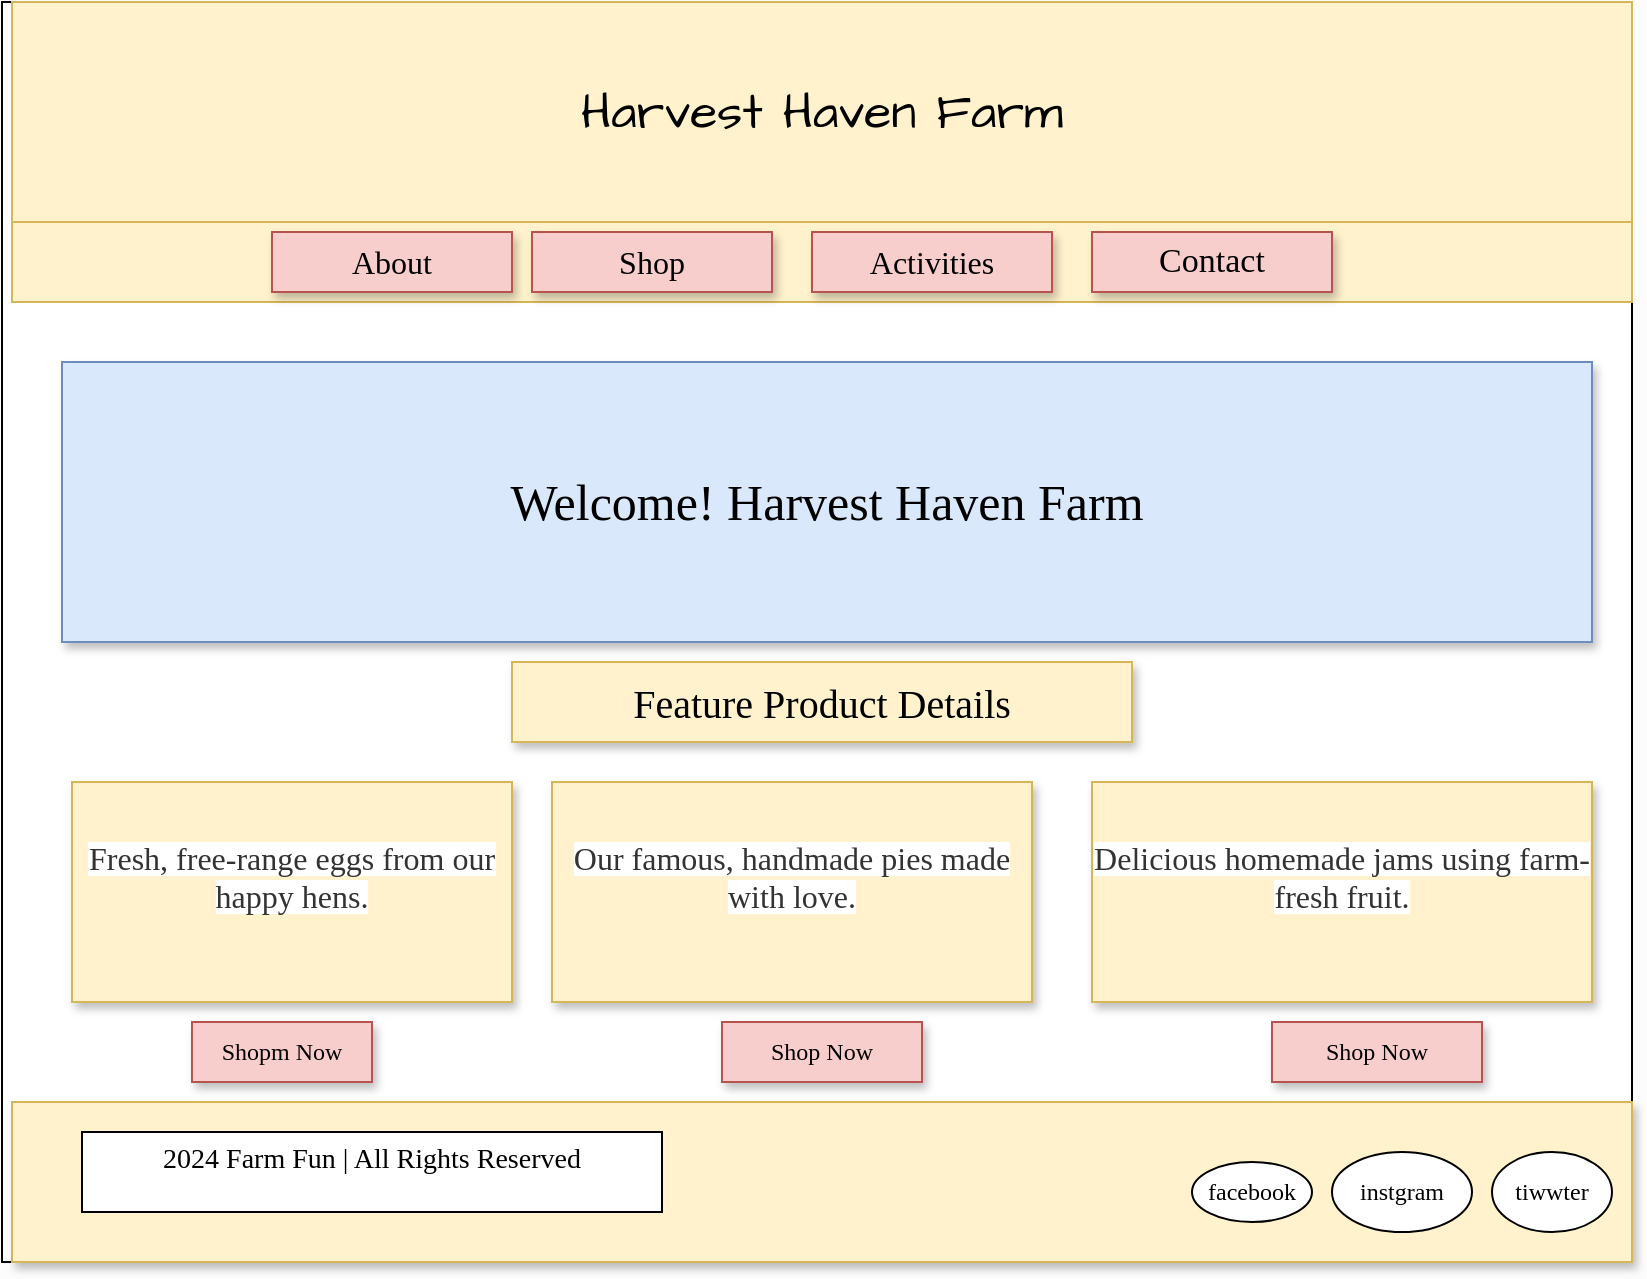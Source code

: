 <mxfile version="24.8.4" pages="4">
  <diagram name="Home_Page" id="fmbyX5czemfk-PiaFSsS">
    <mxGraphModel dx="1050" dy="1691" grid="1" gridSize="10" guides="1" tooltips="1" connect="1" arrows="1" fold="1" page="1" pageScale="1" pageWidth="827" pageHeight="1169" background="#fcfcfc" math="0" shadow="0">
      <root>
        <mxCell id="0" />
        <mxCell id="1" parent="0" />
        <mxCell id="stL2amJNzydux8UNaa-4-8" value="" style="rounded=0;whiteSpace=wrap;html=1;hachureGap=4;fontFamily=Architects Daughter;fontSource=https%3A%2F%2Ffonts.googleapis.com%2Fcss%3Ffamily%3DArchitects%2BDaughter;labelBackgroundColor=#bbeef2;labelBorderColor=default;textShadow=0;" parent="1" vertex="1">
          <mxGeometry x="5" y="-1150" width="815" height="630" as="geometry" />
        </mxCell>
        <mxCell id="stL2amJNzydux8UNaa-4-9" value="&lt;font style=&quot;font-size: 25px;&quot;&gt;Harvest Haven Farm&lt;/font&gt;" style="rounded=0;whiteSpace=wrap;html=1;hachureGap=4;fontFamily=Architects Daughter;fontSource=https%3A%2F%2Ffonts.googleapis.com%2Fcss%3Ffamily%3DArchitects%2BDaughter;fillColor=#fff2cc;strokeColor=#d6b656;" parent="1" vertex="1">
          <mxGeometry x="10" y="-1150" width="810" height="110" as="geometry" />
        </mxCell>
        <mxCell id="stL2amJNzydux8UNaa-4-10" value="" style="rounded=0;whiteSpace=wrap;html=1;hachureGap=4;fontFamily=Architects Daughter;fontSource=https%3A%2F%2Ffonts.googleapis.com%2Fcss%3Ffamily%3DArchitects%2BDaughter;fillColor=#fff2cc;strokeColor=#d6b656;" parent="1" vertex="1">
          <mxGeometry x="10" y="-1040" width="810" height="40" as="geometry" />
        </mxCell>
        <mxCell id="stL2amJNzydux8UNaa-4-11" value="&lt;font style=&quot;font-size: 16px;&quot;&gt;About&lt;/font&gt;" style="rounded=0;whiteSpace=wrap;html=1;hachureGap=4;fontFamily=Times New Roman;fillColor=#f8cecc;strokeColor=#b85450;shadow=1;" parent="1" vertex="1">
          <mxGeometry x="140" y="-1035" width="120" height="30" as="geometry" />
        </mxCell>
        <mxCell id="stL2amJNzydux8UNaa-4-12" value="&lt;font style=&quot;font-size: 16px;&quot;&gt;Shop&lt;/font&gt;" style="rounded=0;whiteSpace=wrap;html=1;hachureGap=4;fontFamily=Times New Roman;fillColor=#f8cecc;strokeColor=#b85450;shadow=1;" parent="1" vertex="1">
          <mxGeometry x="270" y="-1035" width="120" height="30" as="geometry" />
        </mxCell>
        <mxCell id="stL2amJNzydux8UNaa-4-13" value="&lt;font style=&quot;font-size: 16px;&quot;&gt;Activities&lt;/font&gt;" style="rounded=0;whiteSpace=wrap;html=1;hachureGap=4;fontFamily=Times New Roman;fillColor=#f8cecc;strokeColor=#b85450;shadow=1;" parent="1" vertex="1">
          <mxGeometry x="410" y="-1035" width="120" height="30" as="geometry" />
        </mxCell>
        <mxCell id="stL2amJNzydux8UNaa-4-15" value="&lt;font style=&quot;font-size: 17px;&quot;&gt;Contact&lt;/font&gt;" style="rounded=0;whiteSpace=wrap;html=1;hachureGap=4;fontFamily=Times New Roman;fillColor=#f8cecc;strokeColor=#b85450;shadow=1;" parent="1" vertex="1">
          <mxGeometry x="550" y="-1035" width="120" height="30" as="geometry" />
        </mxCell>
        <mxCell id="stL2amJNzydux8UNaa-4-16" value="&lt;font style=&quot;font-size: 25px;&quot;&gt;Welcome! Harvest Haven Farm&lt;/font&gt;" style="rounded=0;whiteSpace=wrap;html=1;hachureGap=4;fontFamily=Times New Roman;fillColor=#dae8fc;strokeColor=#6c8ebf;shadow=1;" parent="1" vertex="1">
          <mxGeometry x="35" y="-970" width="765" height="140" as="geometry" />
        </mxCell>
        <mxCell id="stL2amJNzydux8UNaa-4-17" value="&lt;font style=&quot;font-size: 20px;&quot;&gt;Feature Product Details&lt;/font&gt;" style="rounded=0;whiteSpace=wrap;html=1;hachureGap=4;fontFamily=Times New Roman;fillColor=#fff2cc;strokeColor=#d6b656;shadow=1;" parent="1" vertex="1">
          <mxGeometry x="260" y="-820" width="310" height="40" as="geometry" />
        </mxCell>
        <mxCell id="stL2amJNzydux8UNaa-4-18" value="&#xa;&lt;span style=&quot;color: rgb(51, 51, 51); font-size: 16px; font-style: normal; font-variant-ligatures: normal; font-variant-caps: normal; font-weight: 400; letter-spacing: normal; orphans: 2; text-align: center; text-indent: 0px; text-transform: none; widows: 2; word-spacing: 0px; -webkit-text-stroke-width: 0px; white-space: normal; background-color: rgb(255, 255, 255); text-decoration-thickness: initial; text-decoration-style: initial; text-decoration-color: initial; float: none; display: inline !important;&quot;&gt;Fresh, free-range eggs from our happy hens.&lt;/span&gt;&#xa;&#xa;" style="rounded=0;whiteSpace=wrap;html=1;hachureGap=4;fontFamily=Times New Roman;fillColor=#fff2cc;strokeColor=#d6b656;shadow=1;" parent="1" vertex="1">
          <mxGeometry x="40" y="-760" width="220" height="110" as="geometry" />
        </mxCell>
        <mxCell id="stL2amJNzydux8UNaa-4-19" value="&#xa;&lt;span style=&quot;color: rgb(51, 51, 51); font-size: 16px; font-style: normal; font-variant-ligatures: normal; font-variant-caps: normal; font-weight: 400; letter-spacing: normal; orphans: 2; text-align: center; text-indent: 0px; text-transform: none; widows: 2; word-spacing: 0px; -webkit-text-stroke-width: 0px; white-space: normal; background-color: rgb(255, 255, 255); text-decoration-thickness: initial; text-decoration-style: initial; text-decoration-color: initial; float: none; display: inline !important;&quot;&gt;Our famous, handmade pies made with love.&lt;/span&gt;&#xa;&#xa;" style="rounded=0;whiteSpace=wrap;html=1;hachureGap=4;fontFamily=Times New Roman;fillColor=#fff2cc;strokeColor=#d6b656;shadow=1;" parent="1" vertex="1">
          <mxGeometry x="280" y="-760" width="240" height="110" as="geometry" />
        </mxCell>
        <mxCell id="stL2amJNzydux8UNaa-4-20" value="&#xa;&lt;span style=&quot;color: rgb(51, 51, 51); font-size: 16px; font-style: normal; font-variant-ligatures: normal; font-variant-caps: normal; font-weight: 400; letter-spacing: normal; orphans: 2; text-align: center; text-indent: 0px; text-transform: none; widows: 2; word-spacing: 0px; -webkit-text-stroke-width: 0px; white-space: normal; background-color: rgb(255, 255, 255); text-decoration-thickness: initial; text-decoration-style: initial; text-decoration-color: initial; float: none; display: inline !important;&quot;&gt;Delicious homemade jams using farm-fresh fruit.&lt;/span&gt;&#xa;&#xa;" style="rounded=0;whiteSpace=wrap;html=1;hachureGap=4;fontFamily=Times New Roman;fillColor=#fff2cc;strokeColor=#d6b656;shadow=1;" parent="1" vertex="1">
          <mxGeometry x="550" y="-760" width="250" height="110" as="geometry" />
        </mxCell>
        <mxCell id="stL2amJNzydux8UNaa-4-21" value="Shopm Now" style="rounded=0;whiteSpace=wrap;html=1;hachureGap=4;fontFamily=Times New Roman;fillColor=#f8cecc;strokeColor=#b85450;shadow=1;" parent="1" vertex="1">
          <mxGeometry x="100" y="-640" width="90" height="30" as="geometry" />
        </mxCell>
        <mxCell id="stL2amJNzydux8UNaa-4-22" value="Shop Now" style="rounded=0;whiteSpace=wrap;html=1;hachureGap=4;fontFamily=Times New Roman;fillColor=#f8cecc;strokeColor=#b85450;shadow=1;" parent="1" vertex="1">
          <mxGeometry x="365" y="-640" width="100" height="30" as="geometry" />
        </mxCell>
        <mxCell id="stL2amJNzydux8UNaa-4-23" value="Shop Now" style="rounded=0;whiteSpace=wrap;html=1;hachureGap=4;fontFamily=Times New Roman;fillColor=#f8cecc;strokeColor=#b85450;shadow=1;" parent="1" vertex="1">
          <mxGeometry x="640" y="-640" width="105" height="30" as="geometry" />
        </mxCell>
        <mxCell id="stL2amJNzydux8UNaa-4-24" value="" style="rounded=0;whiteSpace=wrap;html=1;hachureGap=4;fontFamily=Architects Daughter;fontSource=https%3A%2F%2Ffonts.googleapis.com%2Fcss%3Ffamily%3DArchitects%2BDaughter;fillColor=#fff2cc;strokeColor=#d6b656;shadow=1;" parent="1" vertex="1">
          <mxGeometry x="10" y="-600" width="810" height="80" as="geometry" />
        </mxCell>
        <mxCell id="stL2amJNzydux8UNaa-4-25" value="&#xa;&lt;div style=&quot;color: rgb(0, 0, 0); background-color: rgb(255, 255, 255); font-weight: normal; font-size: 14px; line-height: 19px; white-space: pre;&quot;&gt;&lt;div&gt;&lt;span style=&quot;color: #000000;&quot;&gt;2024 Farm Fun | All Rights Reserved&lt;/span&gt;&lt;/div&gt;&lt;/div&gt;&#xa;&#xa;" style="rounded=0;whiteSpace=wrap;html=1;hachureGap=4;fontFamily=Times New Roman;" parent="1" vertex="1">
          <mxGeometry x="45" y="-585" width="290" height="40" as="geometry" />
        </mxCell>
        <mxCell id="stL2amJNzydux8UNaa-4-27" style="edgeStyle=orthogonalEdgeStyle;rounded=0;hachureGap=4;orthogonalLoop=1;jettySize=auto;html=1;exitX=0.5;exitY=1;exitDx=0;exitDy=0;fontFamily=Architects Daughter;fontSource=https%3A%2F%2Ffonts.googleapis.com%2Fcss%3Ffamily%3DArchitects%2BDaughter;" parent="1" source="stL2amJNzydux8UNaa-4-25" target="stL2amJNzydux8UNaa-4-25" edge="1">
          <mxGeometry relative="1" as="geometry" />
        </mxCell>
        <mxCell id="stL2amJNzydux8UNaa-4-29" value="facebook" style="ellipse;whiteSpace=wrap;html=1;rounded=0;hachureGap=4;fontFamily=Times New Roman;" parent="1" vertex="1">
          <mxGeometry x="600" y="-570" width="60" height="30" as="geometry" />
        </mxCell>
        <mxCell id="stL2amJNzydux8UNaa-4-30" value="instgram" style="ellipse;whiteSpace=wrap;html=1;rounded=0;hachureGap=4;fontFamily=Times New Roman;" parent="1" vertex="1">
          <mxGeometry x="670" y="-575" width="70" height="40" as="geometry" />
        </mxCell>
        <mxCell id="stL2amJNzydux8UNaa-4-31" value="tiwwter" style="ellipse;whiteSpace=wrap;html=1;rounded=0;hachureGap=4;fontFamily=Times New Roman;" parent="1" vertex="1">
          <mxGeometry x="750" y="-575" width="60" height="40" as="geometry" />
        </mxCell>
      </root>
    </mxGraphModel>
  </diagram>
  <diagram id="fo3j0X5MqCX0f6KBCO15" name="shop_Page">
    <mxGraphModel dx="3531" dy="1691" grid="1" gridSize="10" guides="1" tooltips="1" connect="1" arrows="1" fold="1" page="1" pageScale="1" pageWidth="827" pageHeight="1169" background="#FFFFFF" math="0" shadow="0">
      <root>
        <mxCell id="0" />
        <mxCell id="1" parent="0" />
        <mxCell id="8h6INSgTVHSgRxXgeTbt-1" value="" style="rounded=0;whiteSpace=wrap;html=1;hachureGap=4;fontFamily=Architects Daughter;fontSource=https%3A%2F%2Ffonts.googleapis.com%2Fcss%3Ffamily%3DArchitects%2BDaughter;labelBackgroundColor=none;labelBorderColor=none;textShadow=0;" parent="1" vertex="1">
          <mxGeometry x="-2475" y="-1163" width="815" height="640" as="geometry" />
        </mxCell>
        <mxCell id="8h6INSgTVHSgRxXgeTbt-2" value="&lt;font style=&quot;font-size: 25px;&quot;&gt;Harvest Haven Farm&lt;/font&gt;" style="rounded=0;whiteSpace=wrap;html=1;hachureGap=4;fontFamily=Times New Roman;labelBackgroundColor=none;fillColor=#fff2cc;strokeColor=#d6b656;shadow=1;" parent="1" vertex="1">
          <mxGeometry x="-2470" y="-1160" width="810" height="130" as="geometry" />
        </mxCell>
        <mxCell id="8h6INSgTVHSgRxXgeTbt-9" value="&lt;font style=&quot;font-size: 20px;&quot;&gt;Product Categories&lt;/font&gt;" style="rounded=0;whiteSpace=wrap;html=1;hachureGap=4;fontFamily=Times New Roman;labelBackgroundColor=none;fillColor=#d5e8d4;strokeColor=#82b366;shadow=1;" parent="1" vertex="1">
          <mxGeometry x="-2225" y="-970" width="310" height="40" as="geometry" />
        </mxCell>
        <mxCell id="8h6INSgTVHSgRxXgeTbt-10" value="&lt;div&gt;&lt;br&gt;&lt;/div&gt;&lt;div&gt;&lt;font&gt;Fresh Produce&lt;/font&gt;&lt;/div&gt;&lt;div style=&quot;font-size: 19px;&quot;&gt;Eggs, Vegetables&lt;/div&gt;" style="rounded=0;whiteSpace=wrap;html=1;hachureGap=4;fontFamily=Times New Roman;labelBackgroundColor=none;fillColor=#dae8fc;strokeColor=#6c8ebf;shadow=1;" parent="1" vertex="1">
          <mxGeometry x="-2430" y="-920" width="220" height="110" as="geometry" />
        </mxCell>
        <mxCell id="8h6INSgTVHSgRxXgeTbt-11" value="Dairy&lt;div style=&quot;font-size: 17px;&quot;&gt;Milk, Yogurt, Cheese&lt;/div&gt;" style="rounded=0;whiteSpace=wrap;html=1;hachureGap=4;fontFamily=Times New Roman;labelBackgroundColor=none;fillColor=#dae8fc;strokeColor=#6c8ebf;shadow=1;" parent="1" vertex="1">
          <mxGeometry x="-2190" y="-920" width="240" height="110" as="geometry" />
        </mxCell>
        <mxCell id="8h6INSgTVHSgRxXgeTbt-12" value="Baked Good&lt;div style=&quot;font-size: 18px;&quot;&gt;Bread,Cakes&lt;/div&gt;" style="rounded=0;whiteSpace=wrap;html=1;hachureGap=4;fontFamily=Times New Roman;labelBackgroundColor=none;fillColor=#dae8fc;strokeColor=#6c8ebf;shadow=1;" parent="1" vertex="1">
          <mxGeometry x="-1930" y="-920" width="250" height="110" as="geometry" />
        </mxCell>
        <mxCell id="8h6INSgTVHSgRxXgeTbt-16" value="" style="rounded=0;whiteSpace=wrap;html=1;hachureGap=4;fontFamily=Architects Daughter;fontSource=https%3A%2F%2Ffonts.googleapis.com%2Fcss%3Ffamily%3DArchitects%2BDaughter;labelBackgroundColor=none;fillColor=#fff2cc;strokeColor=#d6b656;glass=0;shadow=1;" parent="1" vertex="1">
          <mxGeometry x="-2470" y="-600" width="810" height="70" as="geometry" />
        </mxCell>
        <mxCell id="8h6INSgTVHSgRxXgeTbt-17" value="&#xa;&lt;div style=&quot;color: rgb(0, 0, 0); background-color: rgb(255, 255, 255); font-weight: normal; font-size: 14px; line-height: 19px; white-space: pre;&quot;&gt;&lt;div&gt;&lt;span style=&quot;color: #000000;&quot;&gt;2024 Farm Fun | All Rights Reserved&lt;/span&gt;&lt;/div&gt;&lt;/div&gt;&#xa;&#xa;" style="rounded=0;whiteSpace=wrap;html=1;hachureGap=4;fontFamily=Comic Sans MS;labelBackgroundColor=none;" parent="1" vertex="1">
          <mxGeometry x="-2450" y="-577.5" width="290" height="40" as="geometry" />
        </mxCell>
        <mxCell id="8h6INSgTVHSgRxXgeTbt-18" style="edgeStyle=orthogonalEdgeStyle;rounded=0;hachureGap=4;orthogonalLoop=1;jettySize=auto;html=1;exitX=0.5;exitY=1;exitDx=0;exitDy=0;fontFamily=Architects Daughter;fontSource=https%3A%2F%2Ffonts.googleapis.com%2Fcss%3Ffamily%3DArchitects%2BDaughter;labelBackgroundColor=none;fontColor=default;sketch=1;curveFitting=1;jiggle=2;" parent="1" source="8h6INSgTVHSgRxXgeTbt-17" target="8h6INSgTVHSgRxXgeTbt-17" edge="1">
          <mxGeometry relative="1" as="geometry" />
        </mxCell>
        <mxCell id="8h6INSgTVHSgRxXgeTbt-19" value="facebook" style="ellipse;whiteSpace=wrap;html=1;rounded=0;hachureGap=4;fontFamily=Architects Daughter;fontSource=https%3A%2F%2Ffonts.googleapis.com%2Fcss%3Ffamily%3DArchitects%2BDaughter;labelBackgroundColor=none;shadow=1;" parent="1" vertex="1">
          <mxGeometry x="-1890" y="-567.5" width="60" height="30" as="geometry" />
        </mxCell>
        <mxCell id="8h6INSgTVHSgRxXgeTbt-20" value="instgram" style="ellipse;whiteSpace=wrap;html=1;rounded=0;hachureGap=4;fontFamily=Architects Daughter;fontSource=https%3A%2F%2Ffonts.googleapis.com%2Fcss%3Ffamily%3DArchitects%2BDaughter;labelBackgroundColor=none;shadow=0;" parent="1" vertex="1">
          <mxGeometry x="-1820" y="-567.5" width="70" height="30" as="geometry" />
        </mxCell>
        <mxCell id="8h6INSgTVHSgRxXgeTbt-21" value="tiwwter" style="ellipse;whiteSpace=wrap;html=1;rounded=0;hachureGap=4;fontFamily=Architects Daughter;fontSource=https%3A%2F%2Ffonts.googleapis.com%2Fcss%3Ffamily%3DArchitects%2BDaughter;labelBackgroundColor=none;" parent="1" vertex="1">
          <mxGeometry x="-1740" y="-570" width="60" height="35" as="geometry" />
        </mxCell>
        <mxCell id="p0UAoPZw6l1sCbXbNOEr-1" value="&lt;font style=&quot;font-size: 16px;&quot;&gt;Pressve and Jams&lt;/font&gt;&lt;div style=&quot;font-size: 16px;&quot;&gt;&lt;font style=&quot;font-size: 16px;&quot;&gt;Jams ,Marmalade&lt;/font&gt;&lt;/div&gt;" style="rounded=0;whiteSpace=wrap;html=1;fontSize=16;labelBackgroundColor=none;fillColor=#dae8fc;strokeColor=#6c8ebf;shadow=1;fontFamily=Times New Roman;" parent="1" vertex="1">
          <mxGeometry x="-2350" y="-790" width="260" height="100" as="geometry" />
        </mxCell>
        <mxCell id="p0UAoPZw6l1sCbXbNOEr-2" value="Drinks&lt;div style=&quot;font-size: 16px;&quot;&gt;Fruit Juices,beer,wines&lt;/div&gt;" style="rounded=0;whiteSpace=wrap;html=1;fontFamily=Times New Roman;fontSize=16;labelBackgroundColor=none;fillColor=#dae8fc;strokeColor=#6c8ebf;shadow=1;" parent="1" vertex="1">
          <mxGeometry x="-2050" y="-790" width="250" height="100" as="geometry" />
        </mxCell>
        <mxCell id="eeyiyqwDeNA-F7RVP2jK-1" value="" style="rounded=0;whiteSpace=wrap;html=1;hachureGap=4;fontFamily=Architects Daughter;fontSource=https%3A%2F%2Ffonts.googleapis.com%2Fcss%3Ffamily%3DArchitects%2BDaughter;fillColor=#fff2cc;strokeColor=#d6b656;" vertex="1" parent="1">
          <mxGeometry x="-2475" y="-1030" width="815" height="40" as="geometry" />
        </mxCell>
        <mxCell id="WyIFpU_sg20MbyrWJk5H-1" value="&lt;font style=&quot;font-size: 16px;&quot;&gt;About&lt;/font&gt;" style="rounded=0;whiteSpace=wrap;html=1;hachureGap=4;fontFamily=Times New Roman;fillColor=#f8cecc;strokeColor=#b85450;shadow=1;" vertex="1" parent="1">
          <mxGeometry x="-2340" y="-1025" width="120" height="30" as="geometry" />
        </mxCell>
        <mxCell id="NLOPL3eFw6-nzh8ZpQQ_-1" value="&lt;font style=&quot;font-size: 16px;&quot;&gt;Shop&lt;/font&gt;" style="rounded=0;whiteSpace=wrap;html=1;hachureGap=4;fontFamily=Times New Roman;fillColor=#f8cecc;strokeColor=#b85450;shadow=1;" vertex="1" parent="1">
          <mxGeometry x="-2200" y="-1025" width="120" height="30" as="geometry" />
        </mxCell>
        <mxCell id="fsk35ZErYiR3mDQ8LhfF-1" value="&lt;font style=&quot;font-size: 16px;&quot;&gt;Activities&lt;/font&gt;" style="rounded=0;whiteSpace=wrap;html=1;hachureGap=4;fontFamily=Times New Roman;fillColor=#f8cecc;strokeColor=#b85450;shadow=1;" vertex="1" parent="1">
          <mxGeometry x="-2060" y="-1025" width="120" height="30" as="geometry" />
        </mxCell>
        <mxCell id="0RO5MOi82mkG7quUxxQM-1" value="&lt;font style=&quot;font-size: 17px;&quot;&gt;Contact&lt;/font&gt;" style="rounded=0;whiteSpace=wrap;html=1;hachureGap=4;fontFamily=Times New Roman;fillColor=#f8cecc;strokeColor=#b85450;shadow=1;" vertex="1" parent="1">
          <mxGeometry x="-1930" y="-1025" width="120" height="30" as="geometry" />
        </mxCell>
      </root>
    </mxGraphModel>
  </diagram>
  <diagram id="fbEF2v583dQ4DACiy_n0" name="Activities_Page">
    <mxGraphModel dx="1050" dy="1691" grid="1" gridSize="10" guides="1" tooltips="1" connect="1" arrows="1" fold="1" page="1" pageScale="1" pageWidth="827" pageHeight="1169" math="0" shadow="0">
      <root>
        <mxCell id="0" />
        <mxCell id="1" parent="0" />
        <mxCell id="1ohBkxemiJ0g98Dccg4C-1" style="edgeStyle=orthogonalEdgeStyle;rounded=0;sketch=1;hachureGap=4;jiggle=2;curveFitting=1;orthogonalLoop=1;jettySize=auto;html=1;exitX=0.5;exitY=1;exitDx=0;exitDy=0;fontFamily=Architects Daughter;fontSource=https%3A%2F%2Ffonts.googleapis.com%2Fcss%3Ffamily%3DArchitects%2BDaughter;" parent="1" source="2X-2HbokYUpBVhOpIJeJ-1" edge="1">
          <mxGeometry relative="1" as="geometry">
            <mxPoint x="525" y="270" as="targetPoint" />
          </mxGeometry>
        </mxCell>
        <mxCell id="2X-2HbokYUpBVhOpIJeJ-1" value="" style="rounded=0;whiteSpace=wrap;html=1;hachureGap=4;fontFamily=Architects Daughter;fontSource=https%3A%2F%2Ffonts.googleapis.com%2Fcss%3Ffamily%3DArchitects%2BDaughter;labelBackgroundColor=#bbeef2;labelBorderColor=none;textShadow=0;" parent="1" vertex="1">
          <mxGeometry x="105" y="-413" width="835" height="753" as="geometry" />
        </mxCell>
        <mxCell id="2X-2HbokYUpBVhOpIJeJ-2" value="&lt;font style=&quot;font-size: 25px;&quot;&gt;Harvest Haven Farm&lt;/font&gt;" style="rounded=0;whiteSpace=wrap;html=1;hachureGap=4;fontFamily=Times New Roman;fillColor=#fff2cc;strokeColor=#d6b656;shadow=1;" parent="1" vertex="1">
          <mxGeometry x="110" y="-413" width="830" height="130" as="geometry" />
        </mxCell>
        <mxCell id="2X-2HbokYUpBVhOpIJeJ-3" value="&lt;font style=&quot;font-size: 20px;&quot;&gt;Farm Activities&lt;/font&gt;" style="rounded=0;whiteSpace=wrap;html=1;hachureGap=4;fontFamily=Times New Roman;fillColor=#f8cecc;strokeColor=#b85450;shadow=1;" parent="1" vertex="1">
          <mxGeometry x="360" y="-270" width="310" height="40" as="geometry" />
        </mxCell>
        <mxCell id="2X-2HbokYUpBVhOpIJeJ-4" value="&lt;div&gt;&lt;br&gt;&lt;/div&gt;&lt;div&gt;&lt;div&gt;&lt;span style=&quot;font-size: 19px;&quot;&gt;Hayrides&lt;/span&gt;&lt;/div&gt;&lt;div&gt;&lt;span style=&quot;font-size: 19px;&quot;&gt;Take a fun ride around the farm! Available on weekends and during special seasons.&lt;/span&gt;&lt;/div&gt;&lt;/div&gt;" style="rounded=0;whiteSpace=wrap;html=1;hachureGap=4;fontFamily=Comic Sans MS;fillColor=#dae8fc;strokeColor=#6c8ebf;shadow=1;" parent="1" vertex="1">
          <mxGeometry x="150" y="-220" width="220" height="130" as="geometry" />
        </mxCell>
        <mxCell id="2X-2HbokYUpBVhOpIJeJ-5" value="&lt;br&gt;&lt;div style=&quot;font-size: 17px;&quot;&gt;&lt;div&gt;Pumpkin Picking&lt;/div&gt;&lt;div&gt;Autumn is the perfect time for pumpkin picking, with a variety of pumpkins to choose from.&lt;/div&gt;&lt;/div&gt;" style="rounded=0;whiteSpace=wrap;html=1;hachureGap=4;fontFamily=Comic Sans MS;fillColor=#dae8fc;strokeColor=#6c8ebf;shadow=1;" parent="1" vertex="1">
          <mxGeometry x="390" y="-220" width="240" height="130" as="geometry" />
        </mxCell>
        <mxCell id="2X-2HbokYUpBVhOpIJeJ-6" value="&lt;div style=&quot;font-size: 16px;&quot;&gt;Corn Maze&lt;/div&gt;&lt;div style=&quot;font-size: 16px;&quot;&gt;Get lost in our large corn maze, open in the fall and fun for all ages!&lt;/div&gt;" style="rounded=0;whiteSpace=wrap;html=1;hachureGap=4;fontFamily=Comic Sans MS;fillColor=#dae8fc;strokeColor=#6c8ebf;fontSize=16;shadow=1;" parent="1" vertex="1">
          <mxGeometry x="650" y="-220" width="250" height="130" as="geometry" />
        </mxCell>
        <mxCell id="2X-2HbokYUpBVhOpIJeJ-7" value="" style="rounded=0;whiteSpace=wrap;html=1;hachureGap=4;fontFamily=Architects Daughter;fontSource=https%3A%2F%2Ffonts.googleapis.com%2Fcss%3Ffamily%3DArchitects%2BDaughter;fillColor=#fff2cc;strokeColor=#d6b656;shadow=1;" parent="1" vertex="1">
          <mxGeometry x="110" y="250" width="830" height="80" as="geometry" />
        </mxCell>
        <mxCell id="2X-2HbokYUpBVhOpIJeJ-8" value="&#xa;&lt;div style=&quot;color: rgb(0, 0, 0); background-color: rgb(255, 255, 255); font-weight: normal; font-size: 14px; line-height: 19px; white-space: pre;&quot;&gt;&lt;div&gt;&lt;span style=&quot;color: #000000;&quot;&gt;2024 Farm Fun | All Rights Reserved&lt;/span&gt;&lt;/div&gt;&lt;/div&gt;&#xa;&#xa;" style="rounded=0;whiteSpace=wrap;html=1;hachureGap=4;fontFamily=Comic Sans MS;" parent="1" vertex="1">
          <mxGeometry x="140" y="265" width="290" height="40" as="geometry" />
        </mxCell>
        <mxCell id="2X-2HbokYUpBVhOpIJeJ-9" style="edgeStyle=orthogonalEdgeStyle;rounded=0;hachureGap=4;orthogonalLoop=1;jettySize=auto;html=1;exitX=0.5;exitY=1;exitDx=0;exitDy=0;fontFamily=Architects Daughter;fontSource=https%3A%2F%2Ffonts.googleapis.com%2Fcss%3Ffamily%3DArchitects%2BDaughter;" parent="1" source="2X-2HbokYUpBVhOpIJeJ-8" target="2X-2HbokYUpBVhOpIJeJ-8" edge="1">
          <mxGeometry relative="1" as="geometry" />
        </mxCell>
        <mxCell id="2X-2HbokYUpBVhOpIJeJ-10" value="facebook" style="ellipse;whiteSpace=wrap;html=1;rounded=0;hachureGap=4;fontFamily=Architects Daughter;fontSource=https%3A%2F%2Ffonts.googleapis.com%2Fcss%3Ffamily%3DArchitects%2BDaughter;" parent="1" vertex="1">
          <mxGeometry x="680" y="275" width="60" height="30" as="geometry" />
        </mxCell>
        <mxCell id="2X-2HbokYUpBVhOpIJeJ-11" value="instgram" style="ellipse;whiteSpace=wrap;html=1;rounded=0;hachureGap=4;fontFamily=Architects Daughter;fontSource=https%3A%2F%2Ffonts.googleapis.com%2Fcss%3Ffamily%3DArchitects%2BDaughter;" parent="1" vertex="1">
          <mxGeometry x="750" y="270" width="70" height="40" as="geometry" />
        </mxCell>
        <mxCell id="2X-2HbokYUpBVhOpIJeJ-12" value="tiwwter" style="ellipse;whiteSpace=wrap;html=1;rounded=0;hachureGap=4;fontFamily=Architects Daughter;fontSource=https%3A%2F%2Ffonts.googleapis.com%2Fcss%3Ffamily%3DArchitects%2BDaughter;" parent="1" vertex="1">
          <mxGeometry x="830" y="270" width="60" height="40" as="geometry" />
        </mxCell>
        <mxCell id="2X-2HbokYUpBVhOpIJeJ-13" value="&lt;div style=&quot;font-size: 16px;&quot;&gt;&lt;div&gt;&lt;font face=&quot;Comic Sans MS&quot;&gt;Animal Visits&lt;/font&gt;&lt;/div&gt;&lt;div&gt;&lt;font face=&quot;Comic Sans MS&quot;&gt;Meet and feed our farm animals like goats, chickens, and pigs.&lt;/font&gt;&lt;/div&gt;&lt;/div&gt;" style="rounded=0;whiteSpace=wrap;html=1;fillColor=#dae8fc;strokeColor=#6c8ebf;fontSize=16;shadow=1;" parent="1" vertex="1">
          <mxGeometry x="150" y="-80" width="220" height="110" as="geometry" />
        </mxCell>
        <mxCell id="2X-2HbokYUpBVhOpIJeJ-14" value="&lt;div&gt;&lt;br&gt;&lt;/div&gt;&lt;div&gt;Farm Tool Play Areas&lt;/div&gt;&lt;div&gt;Let the kids play with safe, vintage farm tools to learn about farm life.&lt;/div&gt;&lt;div style=&quot;font-size: 16px;&quot;&gt;&lt;br&gt;&lt;/div&gt;" style="rounded=0;whiteSpace=wrap;html=1;fillColor=#dae8fc;strokeColor=#6c8ebf;fontFamily=Comic Sans MS;fontSize=16;shadow=1;" parent="1" vertex="1">
          <mxGeometry x="391.25" y="-80" width="237.5" height="110" as="geometry" />
        </mxCell>
        <mxCell id="LZl69I80H-_Vq7vxF478-2" value="&lt;div style=&quot;font-size: 15px;&quot;&gt;&lt;font style=&quot;font-size: 15px;&quot;&gt;Pick-Your-Own Produce&lt;/font&gt;&lt;/div&gt;&lt;div style=&quot;font-size: 15px;&quot;&gt;&lt;font style=&quot;font-size: 15px;&quot;&gt;Seasonally available fruits and vegetables, ready for you to pick and take home&lt;/font&gt;&lt;span style=&quot;font-size: 15px;&quot;&gt;.&lt;/span&gt;&lt;/div&gt;" style="rounded=0;whiteSpace=wrap;html=1;hachureGap=4;fontFamily=Comic Sans MS;fillColor=#dae8fc;strokeColor=#6c8ebf;shadow=1;fontSize=15;" parent="1" vertex="1">
          <mxGeometry x="650" y="-80" width="250" height="110" as="geometry" />
        </mxCell>
        <mxCell id="1dOA5HwqX5AarRgDxDhU-1" value="Event Calendar&#xa;Check out our seasonal events and special farm festivals:&#xa;&#xa;&#xa;Fall Harvest Festival - October&#xa;Winter Wonderland - December&#xa;Spring Planting Party - April&#xa;Summer Family Picnic - July" style="rounded=0;whiteSpace=wrap;html=1;hachureGap=4;fontFamily=Comic Sans MS;shadow=1;fillColor=#d5e8d4;strokeColor=#82b366;fontSize=14;fontStyle=1" parent="1" vertex="1">
          <mxGeometry x="150" y="40" width="750" height="140" as="geometry" />
        </mxCell>
        <mxCell id="1dOA5HwqX5AarRgDxDhU-3" value="&lt;font style=&quot;font-size: 16px;&quot;&gt;Plan &lt;font style=&quot;font-size: 16px;&quot;&gt;Your &lt;/font&gt;Visit&lt;/font&gt;" style="rounded=0;whiteSpace=wrap;html=1;hachureGap=4;fontFamily=Architects Daughter;fontSource=https%3A%2F%2Ffonts.googleapis.com%2Fcss%3Ffamily%3DArchitects%2BDaughter;fillColor=#f8cecc;strokeColor=#b85450;shadow=1;" parent="1" vertex="1">
          <mxGeometry x="450" y="190" width="120" height="40" as="geometry" />
        </mxCell>
        <mxCell id="-aNUFulkYIYGl9ei9m3H-1" value="&lt;font style=&quot;font-size: 16px;&quot;&gt;About&lt;/font&gt;" style="rounded=0;whiteSpace=wrap;html=1;hachureGap=4;fontFamily=Times New Roman;fillColor=#f8cecc;strokeColor=#b85450;shadow=1;" vertex="1" parent="1">
          <mxGeometry x="240" y="-325" width="120" height="30" as="geometry" />
        </mxCell>
        <mxCell id="UyX-ddTpq-cXTnT3aJD_-1" value="&lt;font style=&quot;font-size: 16px;&quot;&gt;Shop&lt;/font&gt;" style="rounded=0;whiteSpace=wrap;html=1;hachureGap=4;fontFamily=Times New Roman;fillColor=#f8cecc;strokeColor=#b85450;shadow=1;" vertex="1" parent="1">
          <mxGeometry x="370" y="-325" width="120" height="30" as="geometry" />
        </mxCell>
        <mxCell id="IOu1j7Bf6qwGkmud5Fft-1" value="&lt;font style=&quot;font-size: 16px;&quot;&gt;Activities&lt;/font&gt;" style="rounded=0;whiteSpace=wrap;html=1;hachureGap=4;fontFamily=Times New Roman;fillColor=#f8cecc;strokeColor=#b85450;shadow=1;" vertex="1" parent="1">
          <mxGeometry x="510" y="-325" width="120" height="30" as="geometry" />
        </mxCell>
        <mxCell id="1L_B90X6H-8Nf_pWliOi-1" value="&lt;font style=&quot;font-size: 17px;&quot;&gt;Contact&lt;/font&gt;" style="rounded=0;whiteSpace=wrap;html=1;hachureGap=4;fontFamily=Times New Roman;fillColor=#f8cecc;strokeColor=#b85450;shadow=1;" vertex="1" parent="1">
          <mxGeometry x="650" y="-325" width="120" height="30" as="geometry" />
        </mxCell>
      </root>
    </mxGraphModel>
  </diagram>
  <diagram id="tC4CLoTdrybj0jYVTZKA" name="Contact Page">
    <mxGraphModel dx="1050" dy="2860" grid="1" gridSize="10" guides="1" tooltips="1" connect="1" arrows="1" fold="1" page="1" pageScale="1" pageWidth="827" pageHeight="1169" math="0" shadow="0">
      <root>
        <mxCell id="0" />
        <mxCell id="1" parent="0" />
        <mxCell id="GahuecInYYnBUlUauTgn-1" value="" style="rounded=0;whiteSpace=wrap;html=1;hachureGap=4;fontFamily=Times New Roman;labelBackgroundColor=#e3e7e8;labelBorderColor=none;textShadow=0;" parent="1" vertex="1">
          <mxGeometry x="5" y="-2335" width="815" height="1335" as="geometry" />
        </mxCell>
        <mxCell id="GahuecInYYnBUlUauTgn-2" value="&lt;font style=&quot;font-size: 25px;&quot;&gt;Harvest Haven Farm&lt;/font&gt;" style="rounded=0;whiteSpace=wrap;html=1;hachureGap=4;fontFamily=Architects Daughter;fontSource=https%3A%2F%2Ffonts.googleapis.com%2Fcss%3Ffamily%3DArchitects%2BDaughter;fillColor=#fff2cc;strokeColor=#d6b656;" parent="1" vertex="1">
          <mxGeometry x="10" y="-2335" width="810" height="90" as="geometry" />
        </mxCell>
        <mxCell id="GahuecInYYnBUlUauTgn-3" value="" style="rounded=0;whiteSpace=wrap;html=1;hachureGap=4;fontFamily=Architects Daughter;fontSource=https%3A%2F%2Ffonts.googleapis.com%2Fcss%3Ffamily%3DArchitects%2BDaughter;fillColor=#fff2cc;strokeColor=#d6b656;" parent="1" vertex="1">
          <mxGeometry x="8.75" y="-2235" width="811.25" height="40" as="geometry" />
        </mxCell>
        <mxCell id="GahuecInYYnBUlUauTgn-4" value="&lt;font style=&quot;font-size: 16px;&quot;&gt;About&lt;/font&gt;" style="rounded=0;whiteSpace=wrap;html=1;hachureGap=4;fontFamily=Architects Daughter;fontSource=https%3A%2F%2Ffonts.googleapis.com%2Fcss%3Ffamily%3DArchitects%2BDaughter;fillColor=#f8cecc;strokeColor=#b85450;shadow=1;" parent="1" vertex="1">
          <mxGeometry x="120" y="-2230" width="120" height="30" as="geometry" />
        </mxCell>
        <mxCell id="GahuecInYYnBUlUauTgn-5" value="&lt;font style=&quot;font-size: 16px;&quot;&gt;Shop&lt;/font&gt;" style="rounded=0;whiteSpace=wrap;html=1;hachureGap=4;fontFamily=Architects Daughter;fontSource=https%3A%2F%2Ffonts.googleapis.com%2Fcss%3Ffamily%3DArchitects%2BDaughter;fillColor=#f8cecc;strokeColor=#b85450;shadow=1;" parent="1" vertex="1">
          <mxGeometry x="270" y="-2230" width="120" height="30" as="geometry" />
        </mxCell>
        <mxCell id="GahuecInYYnBUlUauTgn-6" value="&lt;font style=&quot;font-size: 16px;&quot;&gt;Activities&lt;/font&gt;" style="rounded=0;whiteSpace=wrap;html=1;hachureGap=4;fontFamily=Architects Daughter;fontSource=https%3A%2F%2Ffonts.googleapis.com%2Fcss%3Ffamily%3DArchitects%2BDaughter;fillColor=#f8cecc;strokeColor=#b85450;shadow=1;" parent="1" vertex="1">
          <mxGeometry x="420" y="-2230" width="120" height="30" as="geometry" />
        </mxCell>
        <mxCell id="GahuecInYYnBUlUauTgn-7" value="&lt;font style=&quot;font-size: 17px;&quot;&gt;Contact&lt;/font&gt;" style="rounded=0;whiteSpace=wrap;html=1;hachureGap=4;fontFamily=Architects Daughter;fontSource=https%3A%2F%2Ffonts.googleapis.com%2Fcss%3Ffamily%3DArchitects%2BDaughter;fillColor=#f8cecc;strokeColor=#b85450;shadow=1;" parent="1" vertex="1">
          <mxGeometry x="560" y="-2230" width="120" height="30" as="geometry" />
        </mxCell>
        <mxCell id="GahuecInYYnBUlUauTgn-9" value="Contact Us" style="rounded=0;whiteSpace=wrap;html=1;hachureGap=4;fontFamily=Times New Roman;fillColor=#fff2cc;strokeColor=#d6b656;shadow=1;fontSize=22;" parent="1" vertex="1">
          <mxGeometry x="240" y="-2170" width="310" height="40" as="geometry" />
        </mxCell>
        <mxCell id="GahuecInYYnBUlUauTgn-10" value="Address&#xa;Abbington Farm, Abington, Biggar ML12 6RH" style="rounded=0;whiteSpace=wrap;html=1;hachureGap=4;fontFamily=Times New Roman;fillColor=#dae8fc;strokeColor=#6c8ebf;shadow=1;fontSize=15;" parent="1" vertex="1">
          <mxGeometry x="37.5" y="-2050" width="220" height="110" as="geometry" />
        </mxCell>
        <mxCell id="GahuecInYYnBUlUauTgn-11" value="Phone&#xa;01864 502501" style="rounded=0;whiteSpace=wrap;html=1;hachureGap=4;fontFamily=Times New Roman;fillColor=#dae8fc;strokeColor=#6c8ebf;shadow=1;fontSize=20;" parent="1" vertex="1">
          <mxGeometry x="293.5" y="-2050" width="230" height="110" as="geometry" />
        </mxCell>
        <UserObject label="Email&#xa;info@abbingtonfarm.com" id="GahuecInYYnBUlUauTgn-12">
          <mxCell style="rounded=0;whiteSpace=wrap;html=1;hachureGap=4;fontFamily=Times New Roman;fillColor=#dae8fc;strokeColor=#6c8ebf;shadow=1;fontSize=16;" parent="1" vertex="1">
            <mxGeometry x="560" y="-2050" width="230" height="110" as="geometry" />
          </mxCell>
        </UserObject>
        <mxCell id="GahuecInYYnBUlUauTgn-16" value="" style="rounded=0;whiteSpace=wrap;html=1;hachureGap=4;fontFamily=Architects Daughter;fontSource=https%3A%2F%2Ffonts.googleapis.com%2Fcss%3Ffamily%3DArchitects%2BDaughter;fillColor=#fff2cc;strokeColor=#d6b656;shadow=1;" parent="1" vertex="1">
          <mxGeometry x="10" y="-1090" width="810" height="80" as="geometry" />
        </mxCell>
        <mxCell id="GahuecInYYnBUlUauTgn-17" value="&#xa;&lt;div style=&quot;color: rgb(0, 0, 0); background-color: rgb(255, 255, 255); font-weight: normal; font-size: 14px; line-height: 19px; white-space: pre;&quot;&gt;&lt;div&gt;&lt;span style=&quot;color: #000000;&quot;&gt;2024 Farm Fun | All Rights Reserved&lt;/span&gt;&lt;/div&gt;&lt;/div&gt;&#xa;&#xa;" style="rounded=0;whiteSpace=wrap;html=1;hachureGap=4;fontFamily=Comic Sans MS;" parent="1" vertex="1">
          <mxGeometry x="30" y="-1060" width="290" height="40" as="geometry" />
        </mxCell>
        <mxCell id="GahuecInYYnBUlUauTgn-18" style="edgeStyle=orthogonalEdgeStyle;rounded=0;hachureGap=4;orthogonalLoop=1;jettySize=auto;html=1;exitX=0.5;exitY=1;exitDx=0;exitDy=0;fontFamily=Architects Daughter;fontSource=https%3A%2F%2Ffonts.googleapis.com%2Fcss%3Ffamily%3DArchitects%2BDaughter;" parent="1" source="GahuecInYYnBUlUauTgn-17" target="GahuecInYYnBUlUauTgn-17" edge="1">
          <mxGeometry relative="1" as="geometry" />
        </mxCell>
        <mxCell id="GahuecInYYnBUlUauTgn-19" value="facebook" style="ellipse;whiteSpace=wrap;html=1;rounded=0;hachureGap=4;fontFamily=Architects Daughter;fontSource=https%3A%2F%2Ffonts.googleapis.com%2Fcss%3Ffamily%3DArchitects%2BDaughter;" parent="1" vertex="1">
          <mxGeometry x="580" y="-1060" width="60" height="30" as="geometry" />
        </mxCell>
        <mxCell id="GahuecInYYnBUlUauTgn-20" value="instgram" style="ellipse;whiteSpace=wrap;html=1;rounded=0;hachureGap=4;fontFamily=Architects Daughter;fontSource=https%3A%2F%2Ffonts.googleapis.com%2Fcss%3Ffamily%3DArchitects%2BDaughter;" parent="1" vertex="1">
          <mxGeometry x="653" y="-1060" width="70" height="30" as="geometry" />
        </mxCell>
        <mxCell id="GahuecInYYnBUlUauTgn-21" value="tiwwter" style="ellipse;whiteSpace=wrap;html=1;rounded=0;hachureGap=4;fontFamily=Architects Daughter;fontSource=https%3A%2F%2Ffonts.googleapis.com%2Fcss%3Ffamily%3DArchitects%2BDaughter;" parent="1" vertex="1">
          <mxGeometry x="733" y="-1060" width="70" height="30" as="geometry" />
        </mxCell>
        <mxCell id="EN3Dmiqf5EVSih7V_GwP-4" value="Opening Times&#xa;Monday to Saturday: 8:00 AM – 5:00 PM&#xa;Sunday: 9:00 AM – 4:30 PM" style="rounded=0;whiteSpace=wrap;html=1;hachureGap=4;fontFamily=Times New Roman;fillColor=#f5f5f5;fontColor=#333333;strokeColor=#666666;shadow=0;fontSize=15;" vertex="1" parent="1">
          <mxGeometry x="40" y="-1930" width="740" height="150" as="geometry" />
        </mxCell>
        <mxCell id="EN3Dmiqf5EVSih7V_GwP-27" value="If you have any questions or inquiries, feel free to reach out to us. We&#39;re here to help!" style="rounded=0;whiteSpace=wrap;html=1;hachureGap=4;fontFamily=Times New Roman;fontSize=18;fillColor=#f5f5f5;fontColor=#333333;strokeColor=#666666;" vertex="1" parent="1">
          <mxGeometry x="101.25" y="-2120" width="660" height="40" as="geometry" />
        </mxCell>
        <mxCell id="EN3Dmiqf5EVSih7V_GwP-29" value="Get In Touch" style="text;html=1;align=center;verticalAlign=middle;whiteSpace=wrap;rounded=0;fontFamily=Times New Roman;fontSize=20;" vertex="1" parent="1">
          <mxGeometry x="340" y="-1760" width="140" height="30" as="geometry" />
        </mxCell>
        <mxCell id="EN3Dmiqf5EVSih7V_GwP-30" value="Name" style="text;html=1;align=center;verticalAlign=middle;whiteSpace=wrap;rounded=0;fontFamily=Times New Roman;fontSize=15;" vertex="1" parent="1">
          <mxGeometry x="67" y="-1710" width="70" height="30" as="geometry" />
        </mxCell>
        <mxCell id="EN3Dmiqf5EVSih7V_GwP-31" value="EMail" style="text;html=1;align=center;verticalAlign=middle;whiteSpace=wrap;rounded=0;fontFamily=Times New Roman;fontSize=15;" vertex="1" parent="1">
          <mxGeometry x="70" y="-1650" width="60" height="30" as="geometry" />
        </mxCell>
        <mxCell id="EN3Dmiqf5EVSih7V_GwP-32" value="Inquiry Time" style="text;html=1;align=center;verticalAlign=middle;whiteSpace=wrap;rounded=0;fontFamily=Times New Roman;fontSize=15;" vertex="1" parent="1">
          <mxGeometry x="67" y="-1590" width="100" height="30" as="geometry" />
        </mxCell>
        <mxCell id="EN3Dmiqf5EVSih7V_GwP-33" value="Message" style="text;html=1;align=center;verticalAlign=middle;whiteSpace=wrap;rounded=0;fontFamily=Times New Roman;fontSize=14;" vertex="1" parent="1">
          <mxGeometry x="72" y="-1527" width="60" height="30" as="geometry" />
        </mxCell>
        <mxCell id="EN3Dmiqf5EVSih7V_GwP-34" value="" style="rounded=0;whiteSpace=wrap;html=1;hachureGap=4;fontFamily=Architects Daughter;fontSource=https%3A%2F%2Ffonts.googleapis.com%2Fcss%3Ffamily%3DArchitects%2BDaughter;fillColor=#f5f5f5;fontColor=#333333;strokeColor=#666666;" vertex="1" parent="1">
          <mxGeometry x="67" y="-1500" width="683" height="170" as="geometry" />
        </mxCell>
        <mxCell id="EN3Dmiqf5EVSih7V_GwP-36" value="" style="rounded=0;whiteSpace=wrap;html=1;hachureGap=4;fontFamily=Architects Daughter;fontSource=https%3A%2F%2Ffonts.googleapis.com%2Fcss%3Ffamily%3DArchitects%2BDaughter;" vertex="1" parent="1">
          <mxGeometry x="67" y="-1620" width="683" height="30" as="geometry" />
        </mxCell>
        <mxCell id="EN3Dmiqf5EVSih7V_GwP-37" value="" style="rounded=0;whiteSpace=wrap;html=1;hachureGap=4;fontFamily=Architects Daughter;fontSource=https%3A%2F%2Ffonts.googleapis.com%2Fcss%3Ffamily%3DArchitects%2BDaughter;" vertex="1" parent="1">
          <mxGeometry x="70" y="-1680" width="680" height="30" as="geometry" />
        </mxCell>
        <mxCell id="EN3Dmiqf5EVSih7V_GwP-39" style="edgeStyle=orthogonalEdgeStyle;rounded=0;sketch=1;hachureGap=4;jiggle=2;curveFitting=1;orthogonalLoop=1;jettySize=auto;html=1;exitX=0.5;exitY=1;exitDx=0;exitDy=0;fontFamily=Times New Roman;" edge="1" parent="1" source="EN3Dmiqf5EVSih7V_GwP-32" target="EN3Dmiqf5EVSih7V_GwP-32">
          <mxGeometry relative="1" as="geometry" />
        </mxCell>
        <mxCell id="EN3Dmiqf5EVSih7V_GwP-52" value="Workflow" style="rounded=1;html=1;align=left;fontSize=12;spacingLeft=10;hachureGap=4;pointerEvents=0;fontFamily=Architects Daughter;fontSource=https%3A%2F%2Ffonts.googleapis.com%2Fcss%3Ffamily%3DArchitects%2BDaughter;" vertex="1" parent="1">
          <mxGeometry x="67" y="-1560" width="683" height="33" as="geometry" />
        </mxCell>
        <mxCell id="EN3Dmiqf5EVSih7V_GwP-53" value="" style="shape=triangle;direction=south;fillColor=#596780;strokeColor=none;html=1;sketch=0;hachureGap=4;pointerEvents=0;fontFamily=Architects Daughter;fontSource=https%3A%2F%2Ffonts.googleapis.com%2Fcss%3Ffamily%3DArchitects%2BDaughter;fontSize=20;jiggle=2;curveFitting=1;" vertex="1" parent="EN3Dmiqf5EVSih7V_GwP-52">
          <mxGeometry x="1" y="0.5" width="12" height="6" relative="1" as="geometry">
            <mxPoint x="-20" y="-3" as="offset" />
          </mxGeometry>
        </mxCell>
        <mxCell id="EN3Dmiqf5EVSih7V_GwP-63" value="&lt;h3&gt;&lt;font face=&quot;Times New Roman&quot;&gt;Send Message&lt;/font&gt;&lt;/h3&gt;" style="labelPosition=center;verticalLabelPosition=middle;align=center;html=1;shape=mxgraph.basic.shaded_button;dx=10;fillColor=#fff2cc;strokeColor=#d6b656;whiteSpace=wrap;hachureGap=4;fontFamily=Architects Daughter;fontSource=https%3A%2F%2Ffonts.googleapis.com%2Fcss%3Ffamily%3DArchitects%2BDaughter;" vertex="1" parent="1">
          <mxGeometry x="70" y="-1310" width="170" height="60" as="geometry" />
        </mxCell>
        <mxCell id="EN3Dmiqf5EVSih7V_GwP-67" value="" style="shape=image;html=1;verticalAlign=top;verticalLabelPosition=bottom;labelBackgroundColor=#ffffff;imageAspect=0;aspect=fixed;image=https://cdn2.iconfinder.com/data/icons/on-point-social-media/141/Maps-128.png;sketch=1;hachureGap=4;jiggle=2;curveFitting=1;fontFamily=Architects Daughter;fontSource=https%3A%2F%2Ffonts.googleapis.com%2Fcss%3Ffamily%3DArchitects%2BDaughter;" vertex="1" parent="1">
          <mxGeometry x="383.75" y="-1210" width="96.25" height="96.25" as="geometry" />
        </mxCell>
        <mxCell id="EN3Dmiqf5EVSih7V_GwP-71" value="&lt;h2&gt;&lt;font face=&quot;Times New Roman&quot;&gt;Find Us&lt;/font&gt;&lt;/h2&gt;" style="rounded=0;whiteSpace=wrap;html=1;hachureGap=4;fontFamily=Architects Daughter;fontSource=https%3A%2F%2Ffonts.googleapis.com%2Fcss%3Ffamily%3DArchitects%2BDaughter;" vertex="1" parent="1">
          <mxGeometry x="371.25" y="-1250" width="120" height="30" as="geometry" />
        </mxCell>
      </root>
    </mxGraphModel>
  </diagram>
</mxfile>
